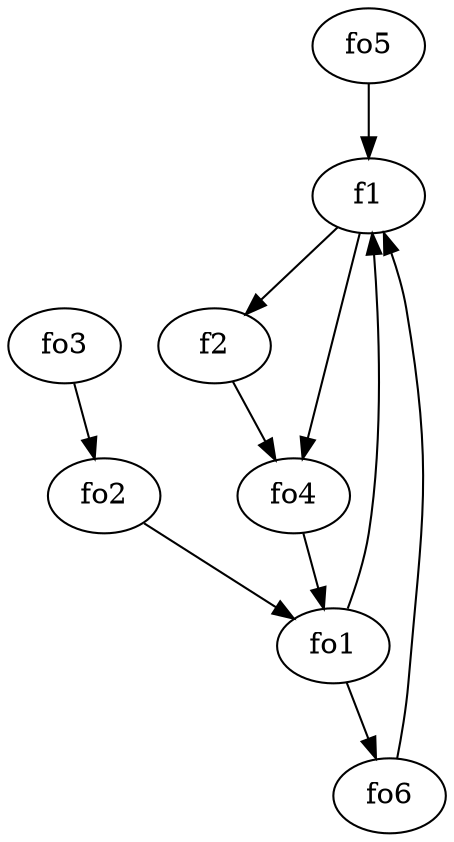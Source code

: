 strict digraph  {
f1;
f2;
fo1;
fo2;
fo3;
fo4;
fo5;
fo6;
f1 -> fo4  [weight=2];
f1 -> f2  [weight=2];
f2 -> fo4  [weight=2];
fo1 -> f1  [weight=2];
fo1 -> fo6  [weight=2];
fo2 -> fo1  [weight=2];
fo3 -> fo2  [weight=2];
fo4 -> fo1  [weight=2];
fo5 -> f1  [weight=2];
fo6 -> f1  [weight=2];
}

